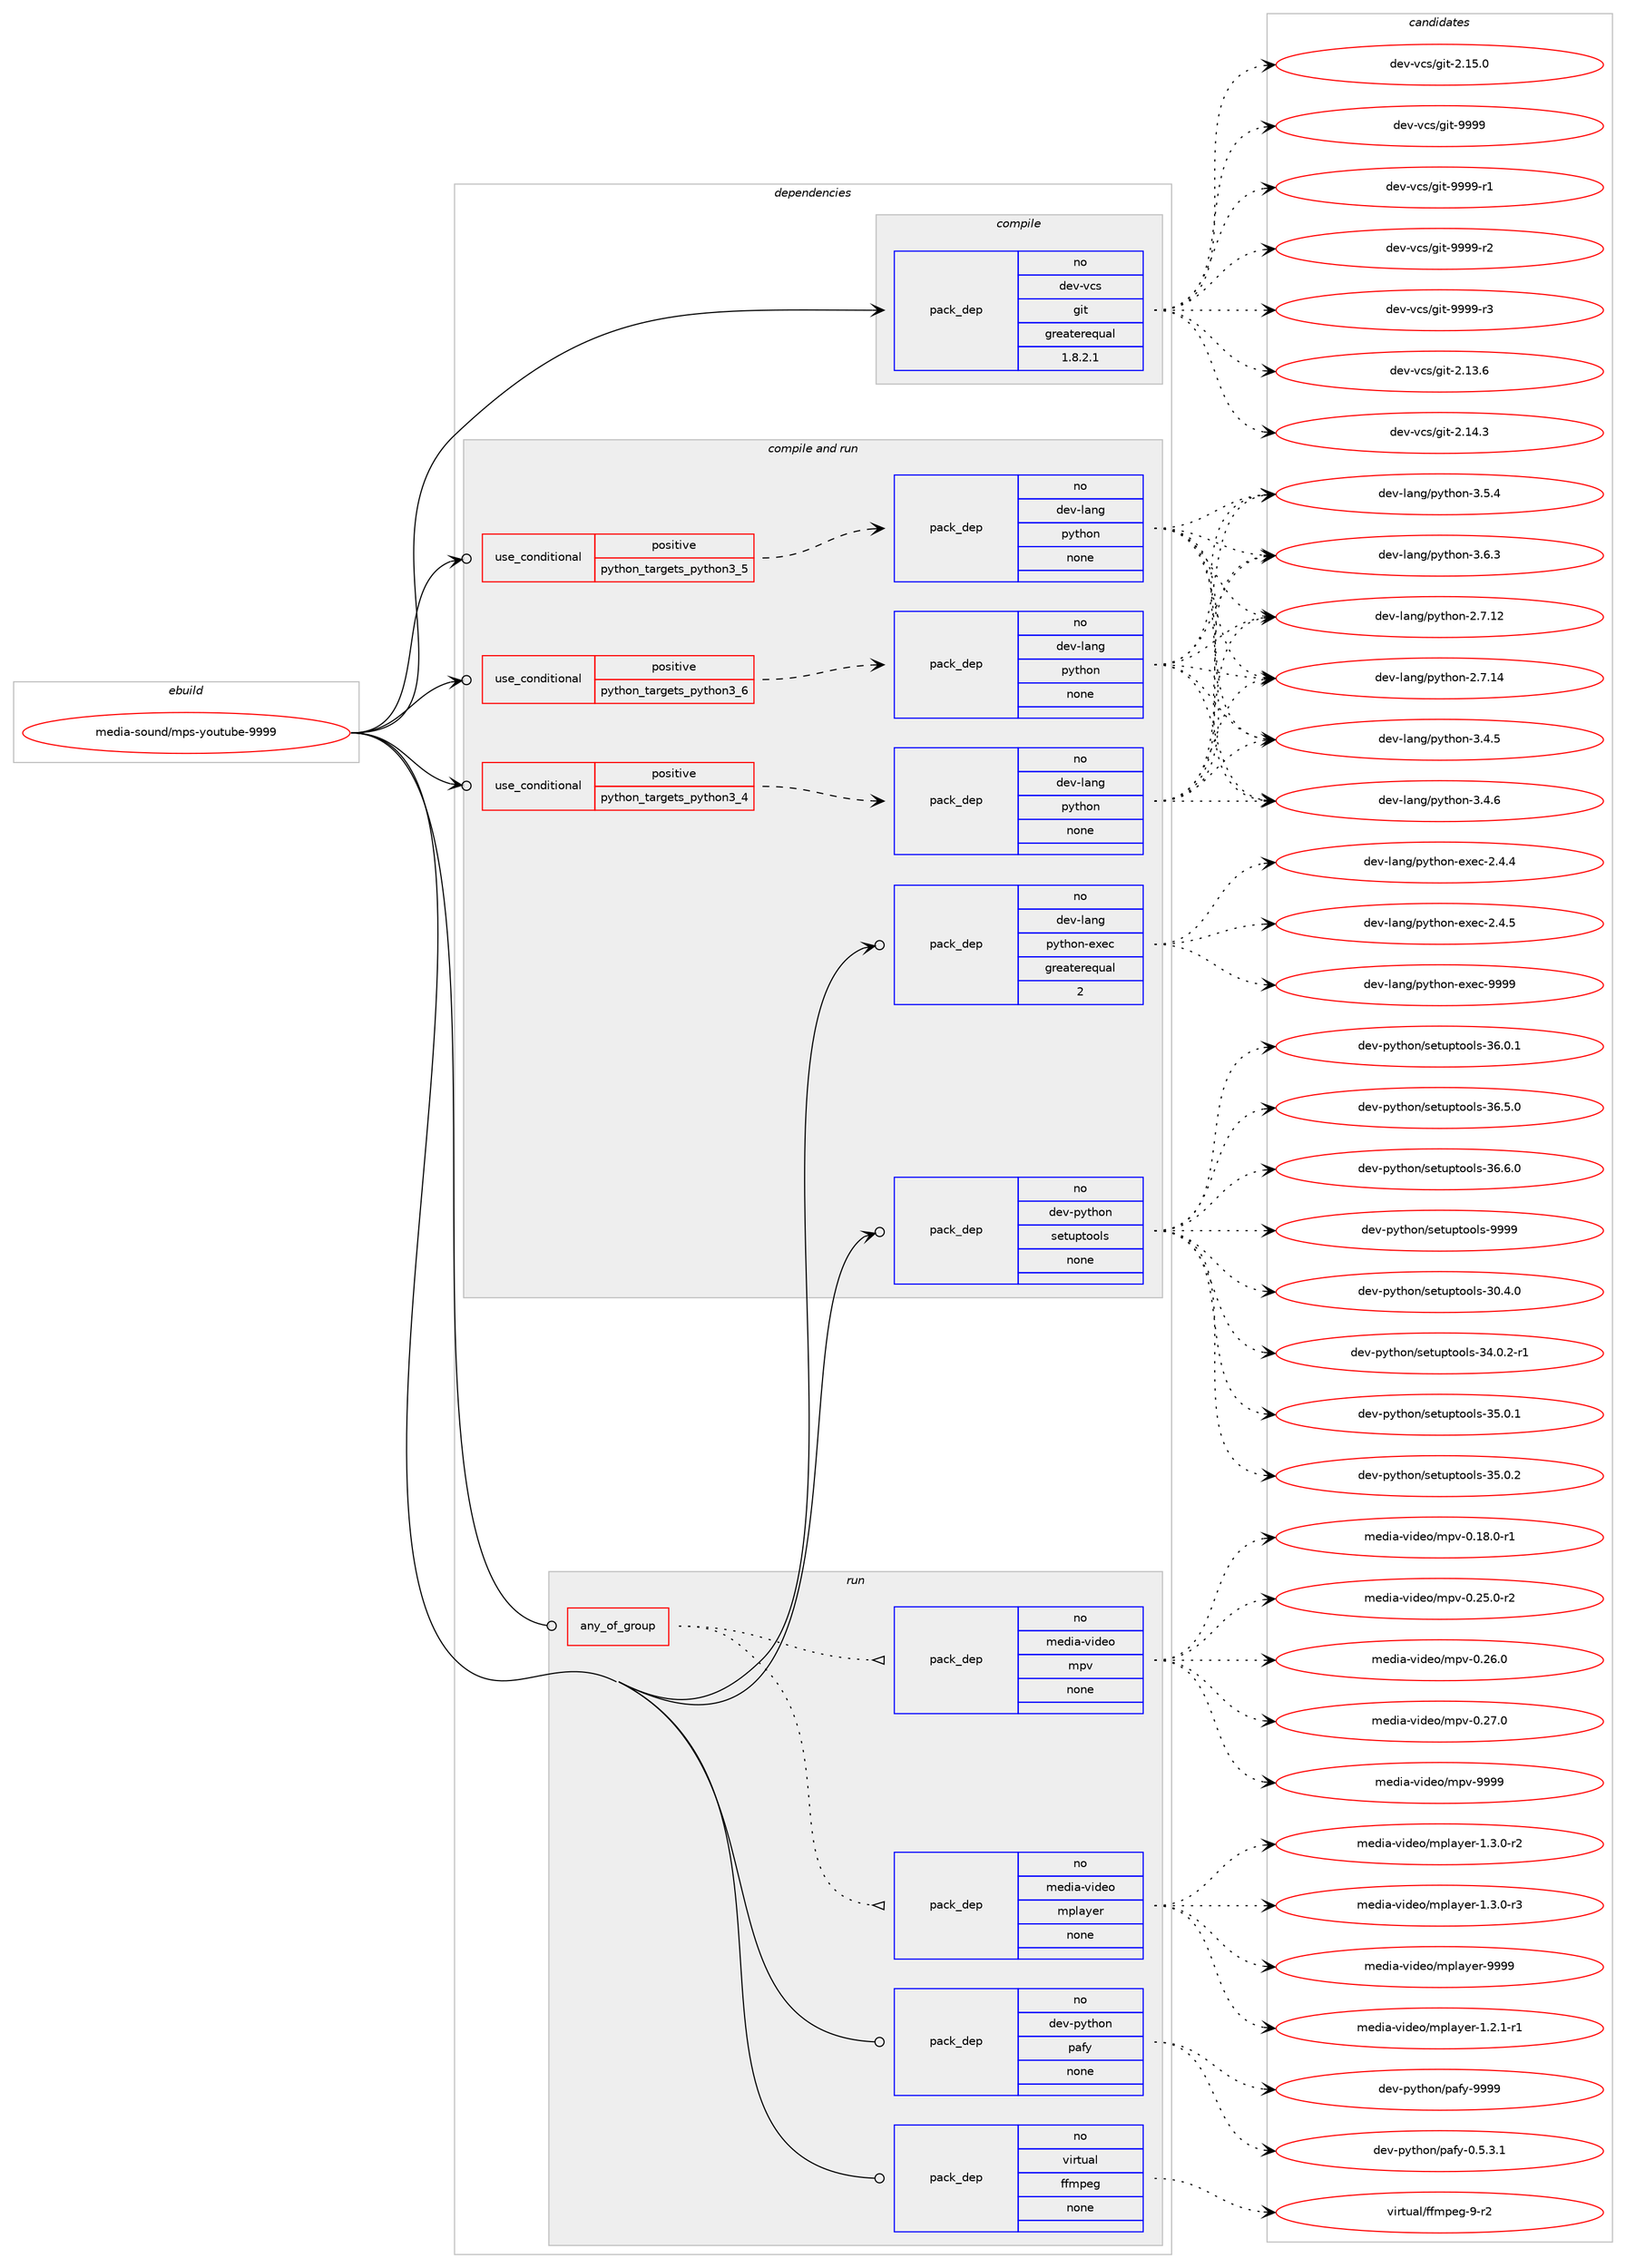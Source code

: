 digraph prolog {

# *************
# Graph options
# *************

newrank=true;
concentrate=true;
compound=true;
graph [rankdir=LR,fontname=Helvetica,fontsize=10,ranksep=1.5];#, ranksep=2.5, nodesep=0.2];
edge  [arrowhead=vee];
node  [fontname=Helvetica,fontsize=10];

# **********
# The ebuild
# **********

subgraph cluster_leftcol {
color=gray;
rank=same;
label=<<i>ebuild</i>>;
id [label="media-sound/mps-youtube-9999", color=red, width=4, href="../media-sound/mps-youtube-9999.svg"];
}

# ****************
# The dependencies
# ****************

subgraph cluster_midcol {
color=gray;
label=<<i>dependencies</i>>;
subgraph cluster_compile {
fillcolor="#eeeeee";
style=filled;
label=<<i>compile</i>>;
subgraph pack283595 {
dependency384066 [label=<<TABLE BORDER="0" CELLBORDER="1" CELLSPACING="0" CELLPADDING="4" WIDTH="220"><TR><TD ROWSPAN="6" CELLPADDING="30">pack_dep</TD></TR><TR><TD WIDTH="110">no</TD></TR><TR><TD>dev-vcs</TD></TR><TR><TD>git</TD></TR><TR><TD>greaterequal</TD></TR><TR><TD>1.8.2.1</TD></TR></TABLE>>, shape=none, color=blue];
}
id:e -> dependency384066:w [weight=20,style="solid",arrowhead="vee"];
}
subgraph cluster_compileandrun {
fillcolor="#eeeeee";
style=filled;
label=<<i>compile and run</i>>;
subgraph cond94278 {
dependency384067 [label=<<TABLE BORDER="0" CELLBORDER="1" CELLSPACING="0" CELLPADDING="4"><TR><TD ROWSPAN="3" CELLPADDING="10">use_conditional</TD></TR><TR><TD>positive</TD></TR><TR><TD>python_targets_python3_4</TD></TR></TABLE>>, shape=none, color=red];
subgraph pack283596 {
dependency384068 [label=<<TABLE BORDER="0" CELLBORDER="1" CELLSPACING="0" CELLPADDING="4" WIDTH="220"><TR><TD ROWSPAN="6" CELLPADDING="30">pack_dep</TD></TR><TR><TD WIDTH="110">no</TD></TR><TR><TD>dev-lang</TD></TR><TR><TD>python</TD></TR><TR><TD>none</TD></TR><TR><TD></TD></TR></TABLE>>, shape=none, color=blue];
}
dependency384067:e -> dependency384068:w [weight=20,style="dashed",arrowhead="vee"];
}
id:e -> dependency384067:w [weight=20,style="solid",arrowhead="odotvee"];
subgraph cond94279 {
dependency384069 [label=<<TABLE BORDER="0" CELLBORDER="1" CELLSPACING="0" CELLPADDING="4"><TR><TD ROWSPAN="3" CELLPADDING="10">use_conditional</TD></TR><TR><TD>positive</TD></TR><TR><TD>python_targets_python3_5</TD></TR></TABLE>>, shape=none, color=red];
subgraph pack283597 {
dependency384070 [label=<<TABLE BORDER="0" CELLBORDER="1" CELLSPACING="0" CELLPADDING="4" WIDTH="220"><TR><TD ROWSPAN="6" CELLPADDING="30">pack_dep</TD></TR><TR><TD WIDTH="110">no</TD></TR><TR><TD>dev-lang</TD></TR><TR><TD>python</TD></TR><TR><TD>none</TD></TR><TR><TD></TD></TR></TABLE>>, shape=none, color=blue];
}
dependency384069:e -> dependency384070:w [weight=20,style="dashed",arrowhead="vee"];
}
id:e -> dependency384069:w [weight=20,style="solid",arrowhead="odotvee"];
subgraph cond94280 {
dependency384071 [label=<<TABLE BORDER="0" CELLBORDER="1" CELLSPACING="0" CELLPADDING="4"><TR><TD ROWSPAN="3" CELLPADDING="10">use_conditional</TD></TR><TR><TD>positive</TD></TR><TR><TD>python_targets_python3_6</TD></TR></TABLE>>, shape=none, color=red];
subgraph pack283598 {
dependency384072 [label=<<TABLE BORDER="0" CELLBORDER="1" CELLSPACING="0" CELLPADDING="4" WIDTH="220"><TR><TD ROWSPAN="6" CELLPADDING="30">pack_dep</TD></TR><TR><TD WIDTH="110">no</TD></TR><TR><TD>dev-lang</TD></TR><TR><TD>python</TD></TR><TR><TD>none</TD></TR><TR><TD></TD></TR></TABLE>>, shape=none, color=blue];
}
dependency384071:e -> dependency384072:w [weight=20,style="dashed",arrowhead="vee"];
}
id:e -> dependency384071:w [weight=20,style="solid",arrowhead="odotvee"];
subgraph pack283599 {
dependency384073 [label=<<TABLE BORDER="0" CELLBORDER="1" CELLSPACING="0" CELLPADDING="4" WIDTH="220"><TR><TD ROWSPAN="6" CELLPADDING="30">pack_dep</TD></TR><TR><TD WIDTH="110">no</TD></TR><TR><TD>dev-lang</TD></TR><TR><TD>python-exec</TD></TR><TR><TD>greaterequal</TD></TR><TR><TD>2</TD></TR></TABLE>>, shape=none, color=blue];
}
id:e -> dependency384073:w [weight=20,style="solid",arrowhead="odotvee"];
subgraph pack283600 {
dependency384074 [label=<<TABLE BORDER="0" CELLBORDER="1" CELLSPACING="0" CELLPADDING="4" WIDTH="220"><TR><TD ROWSPAN="6" CELLPADDING="30">pack_dep</TD></TR><TR><TD WIDTH="110">no</TD></TR><TR><TD>dev-python</TD></TR><TR><TD>setuptools</TD></TR><TR><TD>none</TD></TR><TR><TD></TD></TR></TABLE>>, shape=none, color=blue];
}
id:e -> dependency384074:w [weight=20,style="solid",arrowhead="odotvee"];
}
subgraph cluster_run {
fillcolor="#eeeeee";
style=filled;
label=<<i>run</i>>;
subgraph any6032 {
dependency384075 [label=<<TABLE BORDER="0" CELLBORDER="1" CELLSPACING="0" CELLPADDING="4"><TR><TD CELLPADDING="10">any_of_group</TD></TR></TABLE>>, shape=none, color=red];subgraph pack283601 {
dependency384076 [label=<<TABLE BORDER="0" CELLBORDER="1" CELLSPACING="0" CELLPADDING="4" WIDTH="220"><TR><TD ROWSPAN="6" CELLPADDING="30">pack_dep</TD></TR><TR><TD WIDTH="110">no</TD></TR><TR><TD>media-video</TD></TR><TR><TD>mplayer</TD></TR><TR><TD>none</TD></TR><TR><TD></TD></TR></TABLE>>, shape=none, color=blue];
}
dependency384075:e -> dependency384076:w [weight=20,style="dotted",arrowhead="oinv"];
subgraph pack283602 {
dependency384077 [label=<<TABLE BORDER="0" CELLBORDER="1" CELLSPACING="0" CELLPADDING="4" WIDTH="220"><TR><TD ROWSPAN="6" CELLPADDING="30">pack_dep</TD></TR><TR><TD WIDTH="110">no</TD></TR><TR><TD>media-video</TD></TR><TR><TD>mpv</TD></TR><TR><TD>none</TD></TR><TR><TD></TD></TR></TABLE>>, shape=none, color=blue];
}
dependency384075:e -> dependency384077:w [weight=20,style="dotted",arrowhead="oinv"];
}
id:e -> dependency384075:w [weight=20,style="solid",arrowhead="odot"];
subgraph pack283603 {
dependency384078 [label=<<TABLE BORDER="0" CELLBORDER="1" CELLSPACING="0" CELLPADDING="4" WIDTH="220"><TR><TD ROWSPAN="6" CELLPADDING="30">pack_dep</TD></TR><TR><TD WIDTH="110">no</TD></TR><TR><TD>dev-python</TD></TR><TR><TD>pafy</TD></TR><TR><TD>none</TD></TR><TR><TD></TD></TR></TABLE>>, shape=none, color=blue];
}
id:e -> dependency384078:w [weight=20,style="solid",arrowhead="odot"];
subgraph pack283604 {
dependency384079 [label=<<TABLE BORDER="0" CELLBORDER="1" CELLSPACING="0" CELLPADDING="4" WIDTH="220"><TR><TD ROWSPAN="6" CELLPADDING="30">pack_dep</TD></TR><TR><TD WIDTH="110">no</TD></TR><TR><TD>virtual</TD></TR><TR><TD>ffmpeg</TD></TR><TR><TD>none</TD></TR><TR><TD></TD></TR></TABLE>>, shape=none, color=blue];
}
id:e -> dependency384079:w [weight=20,style="solid",arrowhead="odot"];
}
}

# **************
# The candidates
# **************

subgraph cluster_choices {
rank=same;
color=gray;
label=<<i>candidates</i>>;

subgraph choice283595 {
color=black;
nodesep=1;
choice10010111845118991154710310511645504649514654 [label="dev-vcs/git-2.13.6", color=red, width=4,href="../dev-vcs/git-2.13.6.svg"];
choice10010111845118991154710310511645504649524651 [label="dev-vcs/git-2.14.3", color=red, width=4,href="../dev-vcs/git-2.14.3.svg"];
choice10010111845118991154710310511645504649534648 [label="dev-vcs/git-2.15.0", color=red, width=4,href="../dev-vcs/git-2.15.0.svg"];
choice1001011184511899115471031051164557575757 [label="dev-vcs/git-9999", color=red, width=4,href="../dev-vcs/git-9999.svg"];
choice10010111845118991154710310511645575757574511449 [label="dev-vcs/git-9999-r1", color=red, width=4,href="../dev-vcs/git-9999-r1.svg"];
choice10010111845118991154710310511645575757574511450 [label="dev-vcs/git-9999-r2", color=red, width=4,href="../dev-vcs/git-9999-r2.svg"];
choice10010111845118991154710310511645575757574511451 [label="dev-vcs/git-9999-r3", color=red, width=4,href="../dev-vcs/git-9999-r3.svg"];
dependency384066:e -> choice10010111845118991154710310511645504649514654:w [style=dotted,weight="100"];
dependency384066:e -> choice10010111845118991154710310511645504649524651:w [style=dotted,weight="100"];
dependency384066:e -> choice10010111845118991154710310511645504649534648:w [style=dotted,weight="100"];
dependency384066:e -> choice1001011184511899115471031051164557575757:w [style=dotted,weight="100"];
dependency384066:e -> choice10010111845118991154710310511645575757574511449:w [style=dotted,weight="100"];
dependency384066:e -> choice10010111845118991154710310511645575757574511450:w [style=dotted,weight="100"];
dependency384066:e -> choice10010111845118991154710310511645575757574511451:w [style=dotted,weight="100"];
}
subgraph choice283596 {
color=black;
nodesep=1;
choice10010111845108971101034711212111610411111045504655464950 [label="dev-lang/python-2.7.12", color=red, width=4,href="../dev-lang/python-2.7.12.svg"];
choice10010111845108971101034711212111610411111045504655464952 [label="dev-lang/python-2.7.14", color=red, width=4,href="../dev-lang/python-2.7.14.svg"];
choice100101118451089711010347112121116104111110455146524653 [label="dev-lang/python-3.4.5", color=red, width=4,href="../dev-lang/python-3.4.5.svg"];
choice100101118451089711010347112121116104111110455146524654 [label="dev-lang/python-3.4.6", color=red, width=4,href="../dev-lang/python-3.4.6.svg"];
choice100101118451089711010347112121116104111110455146534652 [label="dev-lang/python-3.5.4", color=red, width=4,href="../dev-lang/python-3.5.4.svg"];
choice100101118451089711010347112121116104111110455146544651 [label="dev-lang/python-3.6.3", color=red, width=4,href="../dev-lang/python-3.6.3.svg"];
dependency384068:e -> choice10010111845108971101034711212111610411111045504655464950:w [style=dotted,weight="100"];
dependency384068:e -> choice10010111845108971101034711212111610411111045504655464952:w [style=dotted,weight="100"];
dependency384068:e -> choice100101118451089711010347112121116104111110455146524653:w [style=dotted,weight="100"];
dependency384068:e -> choice100101118451089711010347112121116104111110455146524654:w [style=dotted,weight="100"];
dependency384068:e -> choice100101118451089711010347112121116104111110455146534652:w [style=dotted,weight="100"];
dependency384068:e -> choice100101118451089711010347112121116104111110455146544651:w [style=dotted,weight="100"];
}
subgraph choice283597 {
color=black;
nodesep=1;
choice10010111845108971101034711212111610411111045504655464950 [label="dev-lang/python-2.7.12", color=red, width=4,href="../dev-lang/python-2.7.12.svg"];
choice10010111845108971101034711212111610411111045504655464952 [label="dev-lang/python-2.7.14", color=red, width=4,href="../dev-lang/python-2.7.14.svg"];
choice100101118451089711010347112121116104111110455146524653 [label="dev-lang/python-3.4.5", color=red, width=4,href="../dev-lang/python-3.4.5.svg"];
choice100101118451089711010347112121116104111110455146524654 [label="dev-lang/python-3.4.6", color=red, width=4,href="../dev-lang/python-3.4.6.svg"];
choice100101118451089711010347112121116104111110455146534652 [label="dev-lang/python-3.5.4", color=red, width=4,href="../dev-lang/python-3.5.4.svg"];
choice100101118451089711010347112121116104111110455146544651 [label="dev-lang/python-3.6.3", color=red, width=4,href="../dev-lang/python-3.6.3.svg"];
dependency384070:e -> choice10010111845108971101034711212111610411111045504655464950:w [style=dotted,weight="100"];
dependency384070:e -> choice10010111845108971101034711212111610411111045504655464952:w [style=dotted,weight="100"];
dependency384070:e -> choice100101118451089711010347112121116104111110455146524653:w [style=dotted,weight="100"];
dependency384070:e -> choice100101118451089711010347112121116104111110455146524654:w [style=dotted,weight="100"];
dependency384070:e -> choice100101118451089711010347112121116104111110455146534652:w [style=dotted,weight="100"];
dependency384070:e -> choice100101118451089711010347112121116104111110455146544651:w [style=dotted,weight="100"];
}
subgraph choice283598 {
color=black;
nodesep=1;
choice10010111845108971101034711212111610411111045504655464950 [label="dev-lang/python-2.7.12", color=red, width=4,href="../dev-lang/python-2.7.12.svg"];
choice10010111845108971101034711212111610411111045504655464952 [label="dev-lang/python-2.7.14", color=red, width=4,href="../dev-lang/python-2.7.14.svg"];
choice100101118451089711010347112121116104111110455146524653 [label="dev-lang/python-3.4.5", color=red, width=4,href="../dev-lang/python-3.4.5.svg"];
choice100101118451089711010347112121116104111110455146524654 [label="dev-lang/python-3.4.6", color=red, width=4,href="../dev-lang/python-3.4.6.svg"];
choice100101118451089711010347112121116104111110455146534652 [label="dev-lang/python-3.5.4", color=red, width=4,href="../dev-lang/python-3.5.4.svg"];
choice100101118451089711010347112121116104111110455146544651 [label="dev-lang/python-3.6.3", color=red, width=4,href="../dev-lang/python-3.6.3.svg"];
dependency384072:e -> choice10010111845108971101034711212111610411111045504655464950:w [style=dotted,weight="100"];
dependency384072:e -> choice10010111845108971101034711212111610411111045504655464952:w [style=dotted,weight="100"];
dependency384072:e -> choice100101118451089711010347112121116104111110455146524653:w [style=dotted,weight="100"];
dependency384072:e -> choice100101118451089711010347112121116104111110455146524654:w [style=dotted,weight="100"];
dependency384072:e -> choice100101118451089711010347112121116104111110455146534652:w [style=dotted,weight="100"];
dependency384072:e -> choice100101118451089711010347112121116104111110455146544651:w [style=dotted,weight="100"];
}
subgraph choice283599 {
color=black;
nodesep=1;
choice1001011184510897110103471121211161041111104510112010199455046524652 [label="dev-lang/python-exec-2.4.4", color=red, width=4,href="../dev-lang/python-exec-2.4.4.svg"];
choice1001011184510897110103471121211161041111104510112010199455046524653 [label="dev-lang/python-exec-2.4.5", color=red, width=4,href="../dev-lang/python-exec-2.4.5.svg"];
choice10010111845108971101034711212111610411111045101120101994557575757 [label="dev-lang/python-exec-9999", color=red, width=4,href="../dev-lang/python-exec-9999.svg"];
dependency384073:e -> choice1001011184510897110103471121211161041111104510112010199455046524652:w [style=dotted,weight="100"];
dependency384073:e -> choice1001011184510897110103471121211161041111104510112010199455046524653:w [style=dotted,weight="100"];
dependency384073:e -> choice10010111845108971101034711212111610411111045101120101994557575757:w [style=dotted,weight="100"];
}
subgraph choice283600 {
color=black;
nodesep=1;
choice100101118451121211161041111104711510111611711211611111110811545514846524648 [label="dev-python/setuptools-30.4.0", color=red, width=4,href="../dev-python/setuptools-30.4.0.svg"];
choice1001011184511212111610411111047115101116117112116111111108115455152464846504511449 [label="dev-python/setuptools-34.0.2-r1", color=red, width=4,href="../dev-python/setuptools-34.0.2-r1.svg"];
choice100101118451121211161041111104711510111611711211611111110811545515346484649 [label="dev-python/setuptools-35.0.1", color=red, width=4,href="../dev-python/setuptools-35.0.1.svg"];
choice100101118451121211161041111104711510111611711211611111110811545515346484650 [label="dev-python/setuptools-35.0.2", color=red, width=4,href="../dev-python/setuptools-35.0.2.svg"];
choice100101118451121211161041111104711510111611711211611111110811545515446484649 [label="dev-python/setuptools-36.0.1", color=red, width=4,href="../dev-python/setuptools-36.0.1.svg"];
choice100101118451121211161041111104711510111611711211611111110811545515446534648 [label="dev-python/setuptools-36.5.0", color=red, width=4,href="../dev-python/setuptools-36.5.0.svg"];
choice100101118451121211161041111104711510111611711211611111110811545515446544648 [label="dev-python/setuptools-36.6.0", color=red, width=4,href="../dev-python/setuptools-36.6.0.svg"];
choice10010111845112121116104111110471151011161171121161111111081154557575757 [label="dev-python/setuptools-9999", color=red, width=4,href="../dev-python/setuptools-9999.svg"];
dependency384074:e -> choice100101118451121211161041111104711510111611711211611111110811545514846524648:w [style=dotted,weight="100"];
dependency384074:e -> choice1001011184511212111610411111047115101116117112116111111108115455152464846504511449:w [style=dotted,weight="100"];
dependency384074:e -> choice100101118451121211161041111104711510111611711211611111110811545515346484649:w [style=dotted,weight="100"];
dependency384074:e -> choice100101118451121211161041111104711510111611711211611111110811545515346484650:w [style=dotted,weight="100"];
dependency384074:e -> choice100101118451121211161041111104711510111611711211611111110811545515446484649:w [style=dotted,weight="100"];
dependency384074:e -> choice100101118451121211161041111104711510111611711211611111110811545515446534648:w [style=dotted,weight="100"];
dependency384074:e -> choice100101118451121211161041111104711510111611711211611111110811545515446544648:w [style=dotted,weight="100"];
dependency384074:e -> choice10010111845112121116104111110471151011161171121161111111081154557575757:w [style=dotted,weight="100"];
}
subgraph choice283601 {
color=black;
nodesep=1;
choice109101100105974511810510010111147109112108971211011144549465046494511449 [label="media-video/mplayer-1.2.1-r1", color=red, width=4,href="../media-video/mplayer-1.2.1-r1.svg"];
choice109101100105974511810510010111147109112108971211011144549465146484511450 [label="media-video/mplayer-1.3.0-r2", color=red, width=4,href="../media-video/mplayer-1.3.0-r2.svg"];
choice109101100105974511810510010111147109112108971211011144549465146484511451 [label="media-video/mplayer-1.3.0-r3", color=red, width=4,href="../media-video/mplayer-1.3.0-r3.svg"];
choice109101100105974511810510010111147109112108971211011144557575757 [label="media-video/mplayer-9999", color=red, width=4,href="../media-video/mplayer-9999.svg"];
dependency384076:e -> choice109101100105974511810510010111147109112108971211011144549465046494511449:w [style=dotted,weight="100"];
dependency384076:e -> choice109101100105974511810510010111147109112108971211011144549465146484511450:w [style=dotted,weight="100"];
dependency384076:e -> choice109101100105974511810510010111147109112108971211011144549465146484511451:w [style=dotted,weight="100"];
dependency384076:e -> choice109101100105974511810510010111147109112108971211011144557575757:w [style=dotted,weight="100"];
}
subgraph choice283602 {
color=black;
nodesep=1;
choice109101100105974511810510010111147109112118454846495646484511449 [label="media-video/mpv-0.18.0-r1", color=red, width=4,href="../media-video/mpv-0.18.0-r1.svg"];
choice109101100105974511810510010111147109112118454846505346484511450 [label="media-video/mpv-0.25.0-r2", color=red, width=4,href="../media-video/mpv-0.25.0-r2.svg"];
choice10910110010597451181051001011114710911211845484650544648 [label="media-video/mpv-0.26.0", color=red, width=4,href="../media-video/mpv-0.26.0.svg"];
choice10910110010597451181051001011114710911211845484650554648 [label="media-video/mpv-0.27.0", color=red, width=4,href="../media-video/mpv-0.27.0.svg"];
choice1091011001059745118105100101111471091121184557575757 [label="media-video/mpv-9999", color=red, width=4,href="../media-video/mpv-9999.svg"];
dependency384077:e -> choice109101100105974511810510010111147109112118454846495646484511449:w [style=dotted,weight="100"];
dependency384077:e -> choice109101100105974511810510010111147109112118454846505346484511450:w [style=dotted,weight="100"];
dependency384077:e -> choice10910110010597451181051001011114710911211845484650544648:w [style=dotted,weight="100"];
dependency384077:e -> choice10910110010597451181051001011114710911211845484650554648:w [style=dotted,weight="100"];
dependency384077:e -> choice1091011001059745118105100101111471091121184557575757:w [style=dotted,weight="100"];
}
subgraph choice283603 {
color=black;
nodesep=1;
choice1001011184511212111610411111047112971021214548465346514649 [label="dev-python/pafy-0.5.3.1", color=red, width=4,href="../dev-python/pafy-0.5.3.1.svg"];
choice1001011184511212111610411111047112971021214557575757 [label="dev-python/pafy-9999", color=red, width=4,href="../dev-python/pafy-9999.svg"];
dependency384078:e -> choice1001011184511212111610411111047112971021214548465346514649:w [style=dotted,weight="100"];
dependency384078:e -> choice1001011184511212111610411111047112971021214557575757:w [style=dotted,weight="100"];
}
subgraph choice283604 {
color=black;
nodesep=1;
choice118105114116117971084710210210911210110345574511450 [label="virtual/ffmpeg-9-r2", color=red, width=4,href="../virtual/ffmpeg-9-r2.svg"];
dependency384079:e -> choice118105114116117971084710210210911210110345574511450:w [style=dotted,weight="100"];
}
}

}

